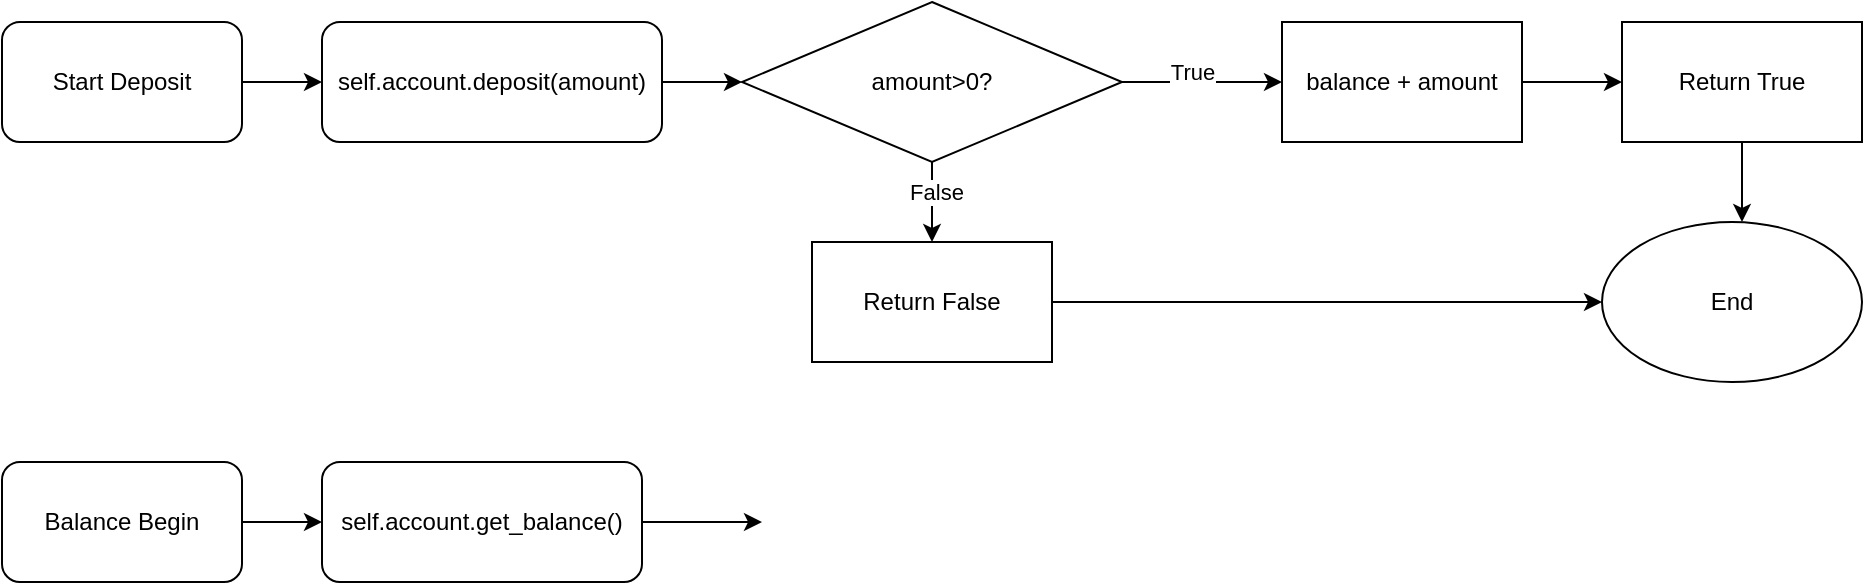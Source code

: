 <mxfile version="24.5.5" type="github">
  <diagram name="Page-1" id="mXFlGHi4Fv-r1X4Kss52">
    <mxGraphModel dx="1290" dy="557" grid="1" gridSize="10" guides="1" tooltips="1" connect="1" arrows="1" fold="1" page="1" pageScale="1" pageWidth="827" pageHeight="1169" math="0" shadow="0">
      <root>
        <mxCell id="0" />
        <mxCell id="1" parent="0" />
        <mxCell id="imXkebQvCzCzry6soHtW-8" style="edgeStyle=orthogonalEdgeStyle;rounded=0;orthogonalLoop=1;jettySize=auto;html=1;exitX=1;exitY=0.5;exitDx=0;exitDy=0;" edge="1" parent="1" source="imXkebQvCzCzry6soHtW-7">
          <mxGeometry relative="1" as="geometry">
            <mxPoint x="230" y="220" as="targetPoint" />
          </mxGeometry>
        </mxCell>
        <mxCell id="imXkebQvCzCzry6soHtW-7" value="Start Deposit" style="rounded=1;whiteSpace=wrap;html=1;" vertex="1" parent="1">
          <mxGeometry x="70" y="190" width="120" height="60" as="geometry" />
        </mxCell>
        <mxCell id="imXkebQvCzCzry6soHtW-12" style="edgeStyle=orthogonalEdgeStyle;rounded=0;orthogonalLoop=1;jettySize=auto;html=1;exitX=1;exitY=0.5;exitDx=0;exitDy=0;" edge="1" parent="1" source="imXkebQvCzCzry6soHtW-11">
          <mxGeometry relative="1" as="geometry">
            <mxPoint x="440" y="220" as="targetPoint" />
          </mxGeometry>
        </mxCell>
        <mxCell id="imXkebQvCzCzry6soHtW-11" value="self.account.deposit(amount)" style="rounded=1;whiteSpace=wrap;html=1;" vertex="1" parent="1">
          <mxGeometry x="230" y="190" width="170" height="60" as="geometry" />
        </mxCell>
        <mxCell id="imXkebQvCzCzry6soHtW-14" style="edgeStyle=orthogonalEdgeStyle;rounded=0;orthogonalLoop=1;jettySize=auto;html=1;exitX=0.5;exitY=1;exitDx=0;exitDy=0;" edge="1" parent="1" source="imXkebQvCzCzry6soHtW-13">
          <mxGeometry relative="1" as="geometry">
            <mxPoint x="535" y="300" as="targetPoint" />
          </mxGeometry>
        </mxCell>
        <mxCell id="imXkebQvCzCzry6soHtW-15" value="False" style="edgeLabel;html=1;align=center;verticalAlign=middle;resizable=0;points=[];" vertex="1" connectable="0" parent="imXkebQvCzCzry6soHtW-14">
          <mxGeometry x="-0.259" y="2" relative="1" as="geometry">
            <mxPoint as="offset" />
          </mxGeometry>
        </mxCell>
        <mxCell id="imXkebQvCzCzry6soHtW-17" style="edgeStyle=orthogonalEdgeStyle;rounded=0;orthogonalLoop=1;jettySize=auto;html=1;exitX=1;exitY=0.5;exitDx=0;exitDy=0;" edge="1" parent="1" source="imXkebQvCzCzry6soHtW-13">
          <mxGeometry relative="1" as="geometry">
            <mxPoint x="710" y="220" as="targetPoint" />
          </mxGeometry>
        </mxCell>
        <mxCell id="imXkebQvCzCzry6soHtW-18" value="True" style="edgeLabel;html=1;align=center;verticalAlign=middle;resizable=0;points=[];" vertex="1" connectable="0" parent="imXkebQvCzCzry6soHtW-17">
          <mxGeometry x="-0.145" y="5" relative="1" as="geometry">
            <mxPoint as="offset" />
          </mxGeometry>
        </mxCell>
        <mxCell id="imXkebQvCzCzry6soHtW-13" value="amount&amp;gt;0?" style="rhombus;whiteSpace=wrap;html=1;" vertex="1" parent="1">
          <mxGeometry x="440" y="180" width="190" height="80" as="geometry" />
        </mxCell>
        <mxCell id="imXkebQvCzCzry6soHtW-24" style="edgeStyle=orthogonalEdgeStyle;rounded=0;orthogonalLoop=1;jettySize=auto;html=1;exitX=1;exitY=0.5;exitDx=0;exitDy=0;" edge="1" parent="1" source="imXkebQvCzCzry6soHtW-16">
          <mxGeometry relative="1" as="geometry">
            <mxPoint x="870" y="330" as="targetPoint" />
          </mxGeometry>
        </mxCell>
        <mxCell id="imXkebQvCzCzry6soHtW-16" value="Return False" style="rounded=0;whiteSpace=wrap;html=1;" vertex="1" parent="1">
          <mxGeometry x="475" y="300" width="120" height="60" as="geometry" />
        </mxCell>
        <mxCell id="imXkebQvCzCzry6soHtW-20" style="edgeStyle=orthogonalEdgeStyle;rounded=0;orthogonalLoop=1;jettySize=auto;html=1;exitX=1;exitY=0.5;exitDx=0;exitDy=0;" edge="1" parent="1" source="imXkebQvCzCzry6soHtW-19">
          <mxGeometry relative="1" as="geometry">
            <mxPoint x="880" y="220" as="targetPoint" />
          </mxGeometry>
        </mxCell>
        <mxCell id="imXkebQvCzCzry6soHtW-19" value="balance + amount" style="rounded=0;whiteSpace=wrap;html=1;" vertex="1" parent="1">
          <mxGeometry x="710" y="190" width="120" height="60" as="geometry" />
        </mxCell>
        <mxCell id="imXkebQvCzCzry6soHtW-22" style="edgeStyle=orthogonalEdgeStyle;rounded=0;orthogonalLoop=1;jettySize=auto;html=1;exitX=0.5;exitY=1;exitDx=0;exitDy=0;" edge="1" parent="1" source="imXkebQvCzCzry6soHtW-21">
          <mxGeometry relative="1" as="geometry">
            <mxPoint x="940" y="290" as="targetPoint" />
          </mxGeometry>
        </mxCell>
        <mxCell id="imXkebQvCzCzry6soHtW-21" value="Return True" style="rounded=0;whiteSpace=wrap;html=1;" vertex="1" parent="1">
          <mxGeometry x="880" y="190" width="120" height="60" as="geometry" />
        </mxCell>
        <mxCell id="imXkebQvCzCzry6soHtW-23" value="End" style="ellipse;whiteSpace=wrap;html=1;" vertex="1" parent="1">
          <mxGeometry x="870" y="290" width="130" height="80" as="geometry" />
        </mxCell>
        <mxCell id="imXkebQvCzCzry6soHtW-26" style="edgeStyle=orthogonalEdgeStyle;rounded=0;orthogonalLoop=1;jettySize=auto;html=1;exitX=1;exitY=0.5;exitDx=0;exitDy=0;" edge="1" parent="1" source="imXkebQvCzCzry6soHtW-25">
          <mxGeometry relative="1" as="geometry">
            <mxPoint x="230" y="440" as="targetPoint" />
          </mxGeometry>
        </mxCell>
        <mxCell id="imXkebQvCzCzry6soHtW-25" value="Balance Begin" style="rounded=1;whiteSpace=wrap;html=1;" vertex="1" parent="1">
          <mxGeometry x="70" y="410" width="120" height="60" as="geometry" />
        </mxCell>
        <mxCell id="imXkebQvCzCzry6soHtW-28" style="edgeStyle=orthogonalEdgeStyle;rounded=0;orthogonalLoop=1;jettySize=auto;html=1;exitX=1;exitY=0.5;exitDx=0;exitDy=0;" edge="1" parent="1" source="imXkebQvCzCzry6soHtW-27">
          <mxGeometry relative="1" as="geometry">
            <mxPoint x="450" y="440" as="targetPoint" />
          </mxGeometry>
        </mxCell>
        <mxCell id="imXkebQvCzCzry6soHtW-27" value="self.account.get_balance()" style="rounded=1;whiteSpace=wrap;html=1;" vertex="1" parent="1">
          <mxGeometry x="230" y="410" width="160" height="60" as="geometry" />
        </mxCell>
      </root>
    </mxGraphModel>
  </diagram>
</mxfile>
